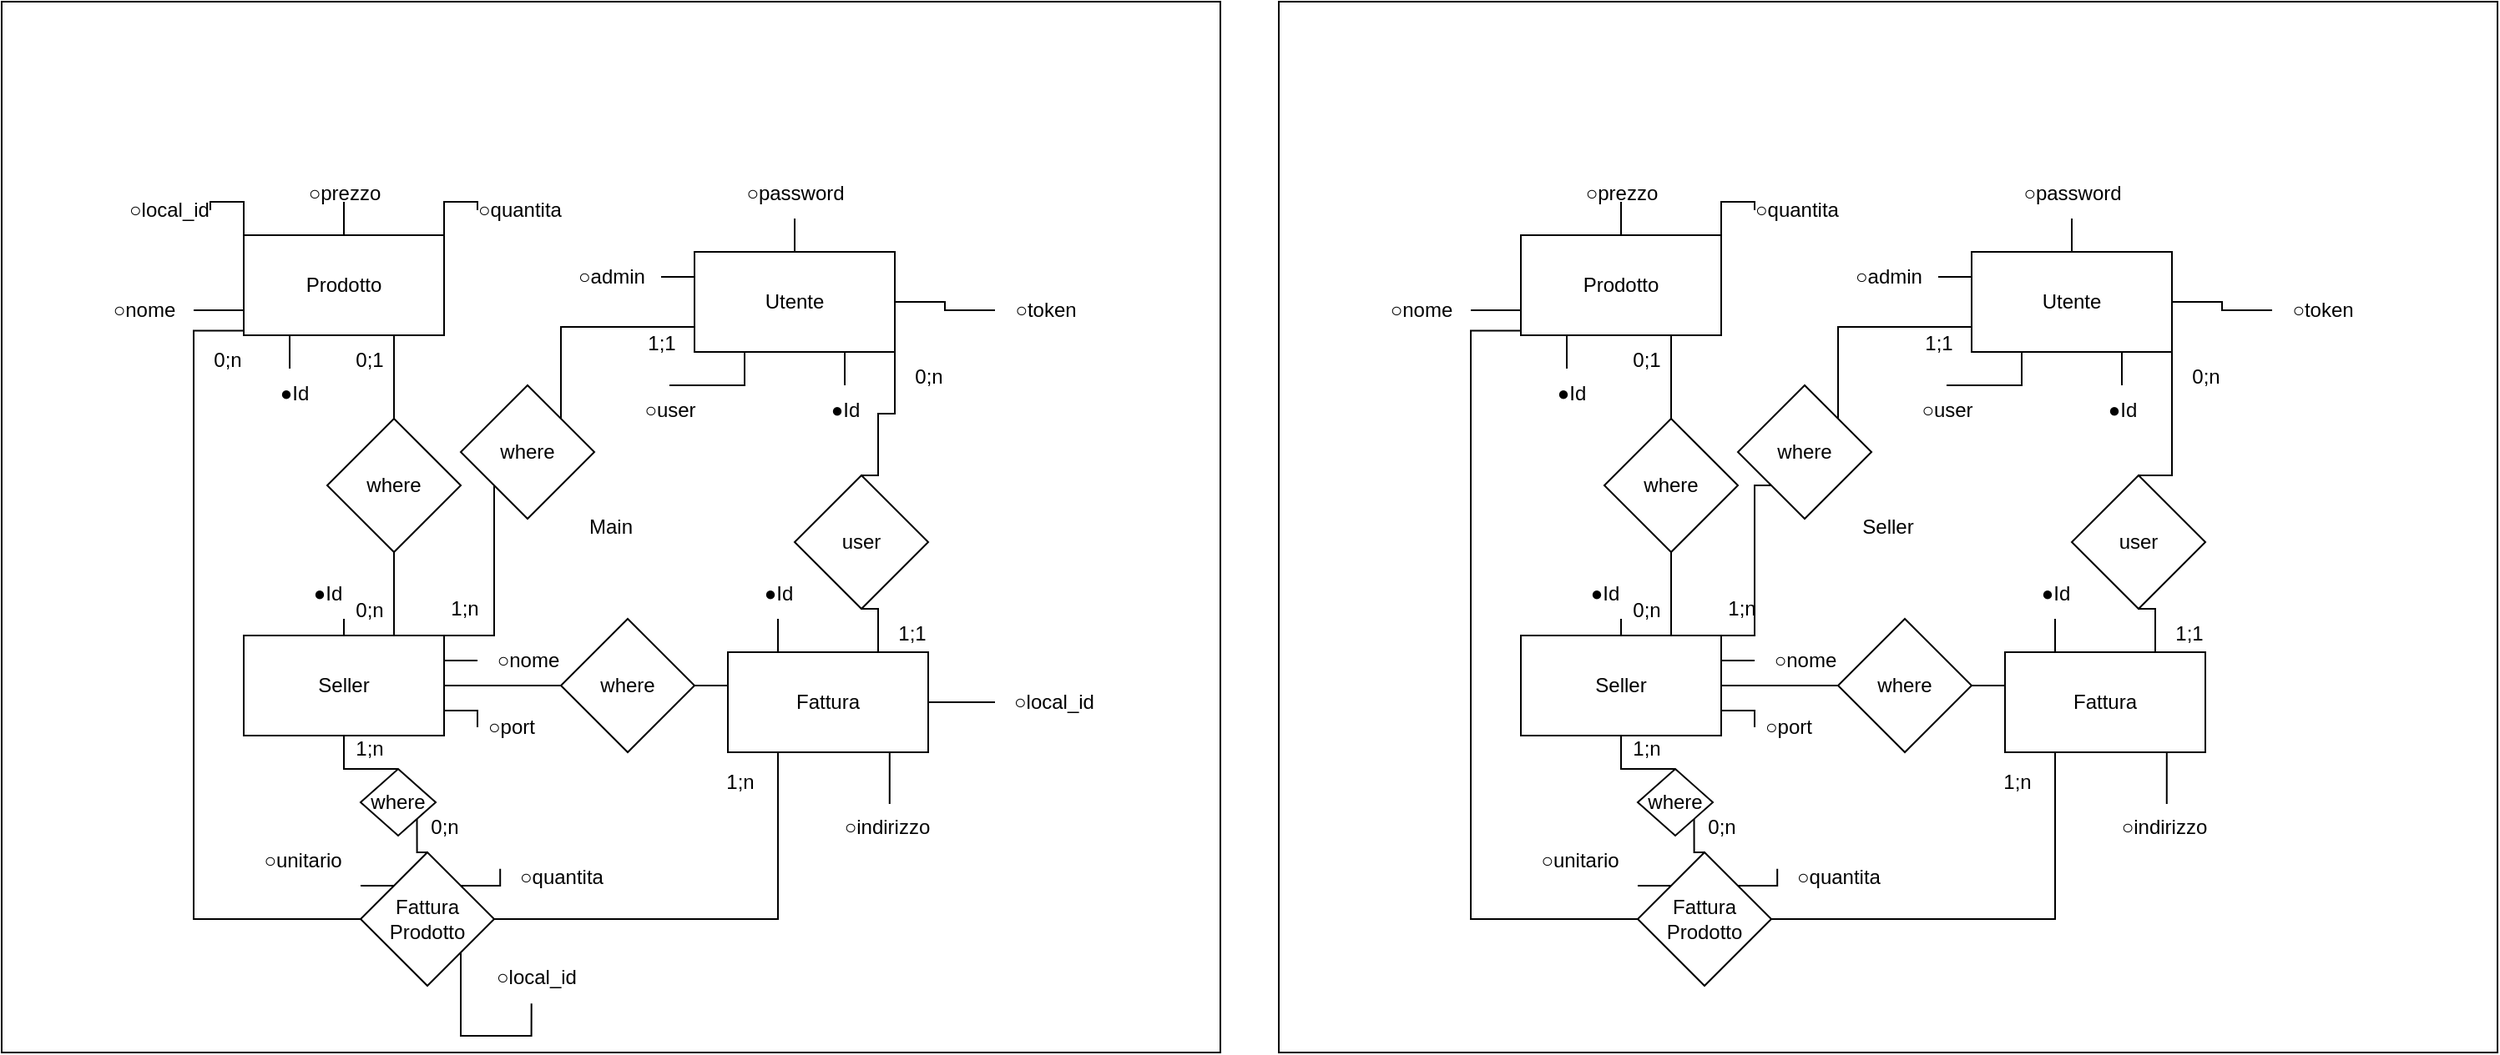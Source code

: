 <mxfile version="21.1.2" type="device">
  <diagram id="X3vvV-WXXE-JV1TelB5T" name="Page-1">
    <mxGraphModel dx="1600" dy="789" grid="1" gridSize="10" guides="1" tooltips="1" connect="1" arrows="1" fold="1" page="1" pageScale="1" pageWidth="1169" pageHeight="827" math="0" shadow="0">
      <root>
        <mxCell id="0" />
        <mxCell id="1" parent="0" />
        <mxCell id="Ube5BBPYdPdYGNYewTQy-24" value="Main" style="rounded=0;whiteSpace=wrap;html=1;" parent="1" vertex="1">
          <mxGeometry x="125" y="50" width="730" height="630" as="geometry" />
        </mxCell>
        <mxCell id="Ube5BBPYdPdYGNYewTQy-8" style="edgeStyle=orthogonalEdgeStyle;rounded=0;orthogonalLoop=1;jettySize=auto;html=1;exitX=0;exitY=1;exitDx=0;exitDy=0;entryX=0.438;entryY=0;entryDx=0;entryDy=0;entryPerimeter=0;endArrow=none;endFill=0;" parent="1" source="Ube5BBPYdPdYGNYewTQy-1" target="Ube5BBPYdPdYGNYewTQy-3" edge="1">
          <mxGeometry relative="1" as="geometry" />
        </mxCell>
        <mxCell id="Ube5BBPYdPdYGNYewTQy-9" style="edgeStyle=orthogonalEdgeStyle;rounded=0;orthogonalLoop=1;jettySize=auto;html=1;exitX=0;exitY=0.75;exitDx=0;exitDy=0;endArrow=none;endFill=0;" parent="1" source="Ube5BBPYdPdYGNYewTQy-1" target="Ube5BBPYdPdYGNYewTQy-4" edge="1">
          <mxGeometry relative="1" as="geometry" />
        </mxCell>
        <mxCell id="Ube5BBPYdPdYGNYewTQy-10" style="edgeStyle=orthogonalEdgeStyle;rounded=0;orthogonalLoop=1;jettySize=auto;html=1;exitX=0;exitY=0;exitDx=0;exitDy=0;endArrow=none;endFill=0;" parent="1" source="Ube5BBPYdPdYGNYewTQy-1" target="Ube5BBPYdPdYGNYewTQy-7" edge="1">
          <mxGeometry relative="1" as="geometry" />
        </mxCell>
        <mxCell id="Ube5BBPYdPdYGNYewTQy-11" style="edgeStyle=orthogonalEdgeStyle;rounded=0;orthogonalLoop=1;jettySize=auto;html=1;exitX=0.5;exitY=0;exitDx=0;exitDy=0;endArrow=none;endFill=0;" parent="1" source="Ube5BBPYdPdYGNYewTQy-1" target="Ube5BBPYdPdYGNYewTQy-5" edge="1">
          <mxGeometry relative="1" as="geometry" />
        </mxCell>
        <mxCell id="Ube5BBPYdPdYGNYewTQy-12" style="edgeStyle=orthogonalEdgeStyle;rounded=0;orthogonalLoop=1;jettySize=auto;html=1;exitX=1;exitY=0;exitDx=0;exitDy=0;endArrow=none;endFill=0;" parent="1" source="Ube5BBPYdPdYGNYewTQy-1" target="Ube5BBPYdPdYGNYewTQy-6" edge="1">
          <mxGeometry relative="1" as="geometry" />
        </mxCell>
        <mxCell id="Ube5BBPYdPdYGNYewTQy-42" style="edgeStyle=orthogonalEdgeStyle;rounded=0;orthogonalLoop=1;jettySize=auto;html=1;exitX=0.75;exitY=1;exitDx=0;exitDy=0;endArrow=none;endFill=0;" parent="1" source="Ube5BBPYdPdYGNYewTQy-1" target="Ube5BBPYdPdYGNYewTQy-41" edge="1">
          <mxGeometry relative="1" as="geometry" />
        </mxCell>
        <mxCell id="Ube5BBPYdPdYGNYewTQy-1" value="Prodotto" style="rounded=0;whiteSpace=wrap;html=1;" parent="1" vertex="1">
          <mxGeometry x="270" y="190" width="120" height="60" as="geometry" />
        </mxCell>
        <mxCell id="Ube5BBPYdPdYGNYewTQy-3" value="●Id" style="text;html=1;align=center;verticalAlign=middle;resizable=0;points=[];autosize=1;strokeColor=none;fillColor=none;" parent="1" vertex="1">
          <mxGeometry x="280" y="270" width="40" height="30" as="geometry" />
        </mxCell>
        <mxCell id="Ube5BBPYdPdYGNYewTQy-4" value="○nome" style="text;html=1;align=center;verticalAlign=middle;resizable=0;points=[];autosize=1;strokeColor=none;fillColor=none;" parent="1" vertex="1">
          <mxGeometry x="180" y="220" width="60" height="30" as="geometry" />
        </mxCell>
        <mxCell id="Ube5BBPYdPdYGNYewTQy-5" value="○prezzo" style="text;html=1;align=center;verticalAlign=middle;resizable=0;points=[];autosize=1;strokeColor=none;fillColor=none;" parent="1" vertex="1">
          <mxGeometry x="295" y="150" width="70" height="30" as="geometry" />
        </mxCell>
        <mxCell id="Ube5BBPYdPdYGNYewTQy-6" value="○quantita" style="text;html=1;align=center;verticalAlign=middle;resizable=0;points=[];autosize=1;strokeColor=none;fillColor=none;" parent="1" vertex="1">
          <mxGeometry x="400" y="160" width="70" height="30" as="geometry" />
        </mxCell>
        <mxCell id="Ube5BBPYdPdYGNYewTQy-7" value="○local_id" style="text;html=1;align=center;verticalAlign=middle;resizable=0;points=[];autosize=1;strokeColor=none;fillColor=none;" parent="1" vertex="1">
          <mxGeometry x="190" y="160" width="70" height="30" as="geometry" />
        </mxCell>
        <mxCell id="Ube5BBPYdPdYGNYewTQy-19" style="edgeStyle=orthogonalEdgeStyle;rounded=0;orthogonalLoop=1;jettySize=auto;html=1;exitX=0;exitY=0.25;exitDx=0;exitDy=0;endArrow=none;endFill=0;" parent="1" source="Ube5BBPYdPdYGNYewTQy-13" target="Ube5BBPYdPdYGNYewTQy-17" edge="1">
          <mxGeometry relative="1" as="geometry">
            <Array as="points" />
          </mxGeometry>
        </mxCell>
        <mxCell id="Ube5BBPYdPdYGNYewTQy-20" style="edgeStyle=orthogonalEdgeStyle;rounded=0;orthogonalLoop=1;jettySize=auto;html=1;exitX=0.5;exitY=0;exitDx=0;exitDy=0;endArrow=none;endFill=0;" parent="1" source="Ube5BBPYdPdYGNYewTQy-13" target="Ube5BBPYdPdYGNYewTQy-16" edge="1">
          <mxGeometry relative="1" as="geometry" />
        </mxCell>
        <mxCell id="Ube5BBPYdPdYGNYewTQy-21" style="edgeStyle=orthogonalEdgeStyle;rounded=0;orthogonalLoop=1;jettySize=auto;html=1;exitX=1;exitY=0.5;exitDx=0;exitDy=0;endArrow=none;endFill=0;" parent="1" source="Ube5BBPYdPdYGNYewTQy-13" target="Ube5BBPYdPdYGNYewTQy-18" edge="1">
          <mxGeometry relative="1" as="geometry" />
        </mxCell>
        <mxCell id="Ube5BBPYdPdYGNYewTQy-22" style="edgeStyle=orthogonalEdgeStyle;rounded=0;orthogonalLoop=1;jettySize=auto;html=1;exitX=0.75;exitY=1;exitDx=0;exitDy=0;endArrow=none;endFill=0;" parent="1" source="Ube5BBPYdPdYGNYewTQy-13" target="Ube5BBPYdPdYGNYewTQy-14" edge="1">
          <mxGeometry relative="1" as="geometry" />
        </mxCell>
        <mxCell id="Ube5BBPYdPdYGNYewTQy-23" style="edgeStyle=orthogonalEdgeStyle;rounded=0;orthogonalLoop=1;jettySize=auto;html=1;exitX=0.25;exitY=1;exitDx=0;exitDy=0;endArrow=none;endFill=0;" parent="1" source="Ube5BBPYdPdYGNYewTQy-13" target="Ube5BBPYdPdYGNYewTQy-15" edge="1">
          <mxGeometry relative="1" as="geometry" />
        </mxCell>
        <mxCell id="Ube5BBPYdPdYGNYewTQy-46" style="edgeStyle=orthogonalEdgeStyle;rounded=0;orthogonalLoop=1;jettySize=auto;html=1;exitX=0;exitY=0.75;exitDx=0;exitDy=0;entryX=1;entryY=0;entryDx=0;entryDy=0;endArrow=none;endFill=0;" parent="1" source="Ube5BBPYdPdYGNYewTQy-13" target="Ube5BBPYdPdYGNYewTQy-44" edge="1">
          <mxGeometry relative="1" as="geometry" />
        </mxCell>
        <mxCell id="Ube5BBPYdPdYGNYewTQy-48" style="edgeStyle=orthogonalEdgeStyle;rounded=0;orthogonalLoop=1;jettySize=auto;html=1;exitX=1;exitY=1;exitDx=0;exitDy=0;entryX=0.5;entryY=0;entryDx=0;entryDy=0;endArrow=none;endFill=0;" parent="1" source="Ube5BBPYdPdYGNYewTQy-13" target="Ube5BBPYdPdYGNYewTQy-47" edge="1">
          <mxGeometry relative="1" as="geometry">
            <Array as="points">
              <mxPoint x="660" y="297" />
              <mxPoint x="650" y="297" />
              <mxPoint x="650" y="334" />
            </Array>
          </mxGeometry>
        </mxCell>
        <mxCell id="Ube5BBPYdPdYGNYewTQy-13" value="Utente" style="rounded=0;whiteSpace=wrap;html=1;" parent="1" vertex="1">
          <mxGeometry x="540" y="200" width="120" height="60" as="geometry" />
        </mxCell>
        <mxCell id="Ube5BBPYdPdYGNYewTQy-14" value="●Id" style="text;html=1;align=center;verticalAlign=middle;resizable=0;points=[];autosize=1;strokeColor=none;fillColor=none;" parent="1" vertex="1">
          <mxGeometry x="610" y="280" width="40" height="30" as="geometry" />
        </mxCell>
        <mxCell id="Ube5BBPYdPdYGNYewTQy-15" value="○user" style="text;html=1;align=center;verticalAlign=middle;resizable=0;points=[];autosize=1;strokeColor=none;fillColor=none;" parent="1" vertex="1">
          <mxGeometry x="495" y="280" width="60" height="30" as="geometry" />
        </mxCell>
        <mxCell id="Ube5BBPYdPdYGNYewTQy-16" value="&lt;div&gt;○password&lt;/div&gt;" style="text;html=1;align=center;verticalAlign=middle;resizable=0;points=[];autosize=1;strokeColor=none;fillColor=none;" parent="1" vertex="1">
          <mxGeometry x="555" y="150" width="90" height="30" as="geometry" />
        </mxCell>
        <mxCell id="Ube5BBPYdPdYGNYewTQy-17" value="&lt;div&gt;○admin&lt;/div&gt;" style="text;html=1;align=center;verticalAlign=middle;resizable=0;points=[];autosize=1;strokeColor=none;fillColor=none;" parent="1" vertex="1">
          <mxGeometry x="455" y="200" width="70" height="30" as="geometry" />
        </mxCell>
        <mxCell id="Ube5BBPYdPdYGNYewTQy-18" value="&lt;div&gt;○token&lt;/div&gt;" style="text;html=1;align=center;verticalAlign=middle;resizable=0;points=[];autosize=1;strokeColor=none;fillColor=none;" parent="1" vertex="1">
          <mxGeometry x="720" y="220" width="60" height="30" as="geometry" />
        </mxCell>
        <mxCell id="Ube5BBPYdPdYGNYewTQy-27" style="edgeStyle=orthogonalEdgeStyle;rounded=0;orthogonalLoop=1;jettySize=auto;html=1;exitX=0.5;exitY=0;exitDx=0;exitDy=0;endArrow=none;endFill=0;" parent="1" source="Ube5BBPYdPdYGNYewTQy-25" target="Ube5BBPYdPdYGNYewTQy-26" edge="1">
          <mxGeometry relative="1" as="geometry">
            <Array as="points">
              <mxPoint x="320" y="420" />
              <mxPoint x="320" y="420" />
            </Array>
          </mxGeometry>
        </mxCell>
        <mxCell id="Ube5BBPYdPdYGNYewTQy-31" style="edgeStyle=orthogonalEdgeStyle;rounded=0;orthogonalLoop=1;jettySize=auto;html=1;exitX=1;exitY=0.25;exitDx=0;exitDy=0;endArrow=none;endFill=0;" parent="1" source="Ube5BBPYdPdYGNYewTQy-25" target="Ube5BBPYdPdYGNYewTQy-28" edge="1">
          <mxGeometry relative="1" as="geometry" />
        </mxCell>
        <mxCell id="Ube5BBPYdPdYGNYewTQy-32" style="edgeStyle=orthogonalEdgeStyle;rounded=0;orthogonalLoop=1;jettySize=auto;html=1;exitX=1;exitY=0.75;exitDx=0;exitDy=0;endArrow=none;endFill=0;" parent="1" source="Ube5BBPYdPdYGNYewTQy-25" target="Ube5BBPYdPdYGNYewTQy-29" edge="1">
          <mxGeometry relative="1" as="geometry" />
        </mxCell>
        <mxCell id="Ube5BBPYdPdYGNYewTQy-25" value="Seller" style="rounded=0;whiteSpace=wrap;html=1;" parent="1" vertex="1">
          <mxGeometry x="270" y="430" width="120" height="60" as="geometry" />
        </mxCell>
        <mxCell id="Ube5BBPYdPdYGNYewTQy-26" value="●Id" style="text;html=1;align=center;verticalAlign=middle;resizable=0;points=[];autosize=1;strokeColor=none;fillColor=none;" parent="1" vertex="1">
          <mxGeometry x="300" y="390" width="40" height="30" as="geometry" />
        </mxCell>
        <mxCell id="Ube5BBPYdPdYGNYewTQy-28" value="○nome" style="text;html=1;align=center;verticalAlign=middle;resizable=0;points=[];autosize=1;strokeColor=none;fillColor=none;" parent="1" vertex="1">
          <mxGeometry x="410" y="430" width="60" height="30" as="geometry" />
        </mxCell>
        <mxCell id="Ube5BBPYdPdYGNYewTQy-29" value="&lt;div&gt;○port&lt;/div&gt;" style="text;html=1;align=center;verticalAlign=middle;resizable=0;points=[];autosize=1;strokeColor=none;fillColor=none;" parent="1" vertex="1">
          <mxGeometry x="405" y="470" width="50" height="30" as="geometry" />
        </mxCell>
        <mxCell id="Ube5BBPYdPdYGNYewTQy-35" style="edgeStyle=orthogonalEdgeStyle;rounded=0;orthogonalLoop=1;jettySize=auto;html=1;exitX=0.25;exitY=0;exitDx=0;exitDy=0;endArrow=none;endFill=0;" parent="1" source="Ube5BBPYdPdYGNYewTQy-33" target="Ube5BBPYdPdYGNYewTQy-34" edge="1">
          <mxGeometry relative="1" as="geometry" />
        </mxCell>
        <mxCell id="Ube5BBPYdPdYGNYewTQy-51" style="edgeStyle=orthogonalEdgeStyle;rounded=0;orthogonalLoop=1;jettySize=auto;html=1;exitX=0.75;exitY=1;exitDx=0;exitDy=0;entryX=0.527;entryY=0.032;entryDx=0;entryDy=0;entryPerimeter=0;endArrow=none;endFill=0;" parent="1" source="Ube5BBPYdPdYGNYewTQy-33" target="Ube5BBPYdPdYGNYewTQy-50" edge="1">
          <mxGeometry relative="1" as="geometry" />
        </mxCell>
        <mxCell id="Ube5BBPYdPdYGNYewTQy-53" style="edgeStyle=orthogonalEdgeStyle;rounded=0;orthogonalLoop=1;jettySize=auto;html=1;exitX=1;exitY=0.5;exitDx=0;exitDy=0;endArrow=none;endFill=0;" parent="1" source="Ube5BBPYdPdYGNYewTQy-33" target="Ube5BBPYdPdYGNYewTQy-52" edge="1">
          <mxGeometry relative="1" as="geometry" />
        </mxCell>
        <mxCell id="Ube5BBPYdPdYGNYewTQy-56" style="edgeStyle=orthogonalEdgeStyle;rounded=0;orthogonalLoop=1;jettySize=auto;html=1;exitX=0.25;exitY=1;exitDx=0;exitDy=0;entryX=1;entryY=0.5;entryDx=0;entryDy=0;endArrow=none;endFill=0;" parent="1" source="Ube5BBPYdPdYGNYewTQy-33" target="Ube5BBPYdPdYGNYewTQy-55" edge="1">
          <mxGeometry relative="1" as="geometry" />
        </mxCell>
        <mxCell id="Ube5BBPYdPdYGNYewTQy-33" value="Fattura" style="rounded=0;whiteSpace=wrap;html=1;" parent="1" vertex="1">
          <mxGeometry x="560" y="440" width="120" height="60" as="geometry" />
        </mxCell>
        <mxCell id="Ube5BBPYdPdYGNYewTQy-34" value="●Id" style="text;html=1;align=center;verticalAlign=middle;resizable=0;points=[];autosize=1;strokeColor=none;fillColor=none;" parent="1" vertex="1">
          <mxGeometry x="570" y="390" width="40" height="30" as="geometry" />
        </mxCell>
        <mxCell id="Ube5BBPYdPdYGNYewTQy-39" style="edgeStyle=orthogonalEdgeStyle;rounded=0;orthogonalLoop=1;jettySize=auto;html=1;exitX=0;exitY=0.5;exitDx=0;exitDy=0;entryX=1;entryY=0.5;entryDx=0;entryDy=0;endArrow=none;endFill=0;" parent="1" source="Ube5BBPYdPdYGNYewTQy-38" target="Ube5BBPYdPdYGNYewTQy-25" edge="1">
          <mxGeometry relative="1" as="geometry" />
        </mxCell>
        <mxCell id="Ube5BBPYdPdYGNYewTQy-40" style="edgeStyle=orthogonalEdgeStyle;rounded=0;orthogonalLoop=1;jettySize=auto;html=1;exitX=1;exitY=0.5;exitDx=0;exitDy=0;entryX=0;entryY=0.5;entryDx=0;entryDy=0;endArrow=none;endFill=0;" parent="1" source="Ube5BBPYdPdYGNYewTQy-38" target="Ube5BBPYdPdYGNYewTQy-33" edge="1">
          <mxGeometry relative="1" as="geometry" />
        </mxCell>
        <mxCell id="Ube5BBPYdPdYGNYewTQy-38" value="where" style="rhombus;whiteSpace=wrap;html=1;" parent="1" vertex="1">
          <mxGeometry x="460" y="420" width="80" height="80" as="geometry" />
        </mxCell>
        <mxCell id="Ube5BBPYdPdYGNYewTQy-43" style="edgeStyle=orthogonalEdgeStyle;rounded=0;orthogonalLoop=1;jettySize=auto;html=1;exitX=0.5;exitY=1;exitDx=0;exitDy=0;entryX=0.75;entryY=0;entryDx=0;entryDy=0;endArrow=none;endFill=0;" parent="1" source="Ube5BBPYdPdYGNYewTQy-41" target="Ube5BBPYdPdYGNYewTQy-25" edge="1">
          <mxGeometry relative="1" as="geometry" />
        </mxCell>
        <mxCell id="Ube5BBPYdPdYGNYewTQy-41" value="where" style="rhombus;whiteSpace=wrap;html=1;" parent="1" vertex="1">
          <mxGeometry x="320" y="300" width="80" height="80" as="geometry" />
        </mxCell>
        <mxCell id="Ube5BBPYdPdYGNYewTQy-44" value="where" style="rhombus;whiteSpace=wrap;html=1;" parent="1" vertex="1">
          <mxGeometry x="400" y="280" width="80" height="80" as="geometry" />
        </mxCell>
        <mxCell id="Ube5BBPYdPdYGNYewTQy-49" style="edgeStyle=orthogonalEdgeStyle;rounded=0;orthogonalLoop=1;jettySize=auto;html=1;exitX=0.5;exitY=1;exitDx=0;exitDy=0;entryX=0.75;entryY=0;entryDx=0;entryDy=0;endArrow=none;endFill=0;" parent="1" source="Ube5BBPYdPdYGNYewTQy-47" target="Ube5BBPYdPdYGNYewTQy-33" edge="1">
          <mxGeometry relative="1" as="geometry" />
        </mxCell>
        <mxCell id="Ube5BBPYdPdYGNYewTQy-47" value="user" style="rhombus;whiteSpace=wrap;html=1;" parent="1" vertex="1">
          <mxGeometry x="600" y="334" width="80" height="80" as="geometry" />
        </mxCell>
        <mxCell id="Ube5BBPYdPdYGNYewTQy-50" value="&lt;div&gt;○indirizzo&lt;/div&gt;" style="text;html=1;align=center;verticalAlign=middle;resizable=0;points=[];autosize=1;strokeColor=none;fillColor=none;" parent="1" vertex="1">
          <mxGeometry x="620" y="530" width="70" height="30" as="geometry" />
        </mxCell>
        <mxCell id="Ube5BBPYdPdYGNYewTQy-52" value="○local_id" style="text;html=1;align=center;verticalAlign=middle;resizable=0;points=[];autosize=1;strokeColor=none;fillColor=none;" parent="1" vertex="1">
          <mxGeometry x="720" y="455" width="70" height="30" as="geometry" />
        </mxCell>
        <mxCell id="Ube5BBPYdPdYGNYewTQy-57" style="edgeStyle=orthogonalEdgeStyle;rounded=0;orthogonalLoop=1;jettySize=auto;html=1;exitX=0;exitY=0.5;exitDx=0;exitDy=0;endArrow=none;endFill=0;" parent="1" source="Ube5BBPYdPdYGNYewTQy-55" edge="1">
          <mxGeometry relative="1" as="geometry">
            <mxPoint x="270" y="247.241" as="targetPoint" />
            <Array as="points">
              <mxPoint x="240" y="600" />
              <mxPoint x="240" y="247" />
            </Array>
          </mxGeometry>
        </mxCell>
        <mxCell id="Ube5BBPYdPdYGNYewTQy-62" style="edgeStyle=orthogonalEdgeStyle;rounded=0;orthogonalLoop=1;jettySize=auto;html=1;exitX=0;exitY=0;exitDx=0;exitDy=0;endArrow=none;endFill=0;" parent="1" source="Ube5BBPYdPdYGNYewTQy-55" target="Ube5BBPYdPdYGNYewTQy-60" edge="1">
          <mxGeometry relative="1" as="geometry">
            <Array as="points">
              <mxPoint x="340" y="580" />
              <mxPoint x="340" y="580" />
            </Array>
          </mxGeometry>
        </mxCell>
        <mxCell id="Ube5BBPYdPdYGNYewTQy-63" style="edgeStyle=orthogonalEdgeStyle;rounded=0;orthogonalLoop=1;jettySize=auto;html=1;exitX=1;exitY=0;exitDx=0;exitDy=0;entryX=-0.02;entryY=0.331;entryDx=0;entryDy=0;entryPerimeter=0;endArrow=none;endFill=0;" parent="1" source="Ube5BBPYdPdYGNYewTQy-55" target="Ube5BBPYdPdYGNYewTQy-59" edge="1">
          <mxGeometry relative="1" as="geometry" />
        </mxCell>
        <mxCell id="Ube5BBPYdPdYGNYewTQy-65" style="edgeStyle=orthogonalEdgeStyle;rounded=0;orthogonalLoop=1;jettySize=auto;html=1;exitX=0.5;exitY=0;exitDx=0;exitDy=0;entryX=1;entryY=1;entryDx=0;entryDy=0;endArrow=none;endFill=0;" parent="1" source="Ube5BBPYdPdYGNYewTQy-55" target="Ube5BBPYdPdYGNYewTQy-64" edge="1">
          <mxGeometry relative="1" as="geometry" />
        </mxCell>
        <mxCell id="Ube5BBPYdPdYGNYewTQy-127" style="edgeStyle=orthogonalEdgeStyle;rounded=0;orthogonalLoop=1;jettySize=auto;html=1;exitX=1;exitY=1;exitDx=0;exitDy=0;entryX=0.462;entryY=1.022;entryDx=0;entryDy=0;entryPerimeter=0;endArrow=none;endFill=0;" parent="1" source="Ube5BBPYdPdYGNYewTQy-55" target="Ube5BBPYdPdYGNYewTQy-126" edge="1">
          <mxGeometry relative="1" as="geometry">
            <Array as="points">
              <mxPoint x="400" y="670" />
              <mxPoint x="442" y="670" />
            </Array>
          </mxGeometry>
        </mxCell>
        <mxCell id="Ube5BBPYdPdYGNYewTQy-55" value="&lt;div&gt;Fattura&lt;/div&gt;&lt;div&gt;Prodotto&lt;/div&gt;" style="rhombus;whiteSpace=wrap;html=1;" parent="1" vertex="1">
          <mxGeometry x="340" y="560" width="80" height="80" as="geometry" />
        </mxCell>
        <mxCell id="Ube5BBPYdPdYGNYewTQy-59" value="&lt;div&gt;○quantita&lt;/div&gt;" style="text;html=1;align=center;verticalAlign=middle;resizable=0;points=[];autosize=1;strokeColor=none;fillColor=none;" parent="1" vertex="1">
          <mxGeometry x="425" y="560" width="70" height="30" as="geometry" />
        </mxCell>
        <mxCell id="Ube5BBPYdPdYGNYewTQy-60" value="&lt;div&gt;○unitario&lt;/div&gt;" style="text;html=1;align=center;verticalAlign=middle;resizable=0;points=[];autosize=1;strokeColor=none;fillColor=none;" parent="1" vertex="1">
          <mxGeometry x="270" y="550" width="70" height="30" as="geometry" />
        </mxCell>
        <mxCell id="Ube5BBPYdPdYGNYewTQy-66" style="edgeStyle=orthogonalEdgeStyle;rounded=0;orthogonalLoop=1;jettySize=auto;html=1;exitX=0.5;exitY=0;exitDx=0;exitDy=0;entryX=0.5;entryY=1;entryDx=0;entryDy=0;endArrow=none;endFill=0;" parent="1" source="Ube5BBPYdPdYGNYewTQy-64" target="Ube5BBPYdPdYGNYewTQy-25" edge="1">
          <mxGeometry relative="1" as="geometry" />
        </mxCell>
        <mxCell id="Ube5BBPYdPdYGNYewTQy-64" value="where" style="rhombus;whiteSpace=wrap;html=1;" parent="1" vertex="1">
          <mxGeometry x="340" y="510" width="45" height="40" as="geometry" />
        </mxCell>
        <mxCell id="Ube5BBPYdPdYGNYewTQy-67" value="Seller" style="rounded=0;whiteSpace=wrap;html=1;" parent="1" vertex="1">
          <mxGeometry x="890" y="50" width="730" height="630" as="geometry" />
        </mxCell>
        <mxCell id="Ube5BBPYdPdYGNYewTQy-68" style="edgeStyle=orthogonalEdgeStyle;rounded=0;orthogonalLoop=1;jettySize=auto;html=1;exitX=0;exitY=1;exitDx=0;exitDy=0;entryX=0.438;entryY=0;entryDx=0;entryDy=0;entryPerimeter=0;endArrow=none;endFill=0;" parent="1" source="Ube5BBPYdPdYGNYewTQy-74" target="Ube5BBPYdPdYGNYewTQy-75" edge="1">
          <mxGeometry relative="1" as="geometry" />
        </mxCell>
        <mxCell id="Ube5BBPYdPdYGNYewTQy-69" style="edgeStyle=orthogonalEdgeStyle;rounded=0;orthogonalLoop=1;jettySize=auto;html=1;exitX=0;exitY=0.75;exitDx=0;exitDy=0;endArrow=none;endFill=0;" parent="1" source="Ube5BBPYdPdYGNYewTQy-74" target="Ube5BBPYdPdYGNYewTQy-76" edge="1">
          <mxGeometry relative="1" as="geometry" />
        </mxCell>
        <mxCell id="Ube5BBPYdPdYGNYewTQy-71" style="edgeStyle=orthogonalEdgeStyle;rounded=0;orthogonalLoop=1;jettySize=auto;html=1;exitX=0.5;exitY=0;exitDx=0;exitDy=0;endArrow=none;endFill=0;" parent="1" source="Ube5BBPYdPdYGNYewTQy-74" target="Ube5BBPYdPdYGNYewTQy-77" edge="1">
          <mxGeometry relative="1" as="geometry" />
        </mxCell>
        <mxCell id="Ube5BBPYdPdYGNYewTQy-72" style="edgeStyle=orthogonalEdgeStyle;rounded=0;orthogonalLoop=1;jettySize=auto;html=1;exitX=1;exitY=0;exitDx=0;exitDy=0;endArrow=none;endFill=0;" parent="1" source="Ube5BBPYdPdYGNYewTQy-74" target="Ube5BBPYdPdYGNYewTQy-78" edge="1">
          <mxGeometry relative="1" as="geometry" />
        </mxCell>
        <mxCell id="Ube5BBPYdPdYGNYewTQy-73" style="edgeStyle=orthogonalEdgeStyle;rounded=0;orthogonalLoop=1;jettySize=auto;html=1;exitX=0.75;exitY=1;exitDx=0;exitDy=0;endArrow=none;endFill=0;" parent="1" source="Ube5BBPYdPdYGNYewTQy-74" target="Ube5BBPYdPdYGNYewTQy-110" edge="1">
          <mxGeometry relative="1" as="geometry" />
        </mxCell>
        <mxCell id="Ube5BBPYdPdYGNYewTQy-74" value="Prodotto" style="rounded=0;whiteSpace=wrap;html=1;" parent="1" vertex="1">
          <mxGeometry x="1035" y="190" width="120" height="60" as="geometry" />
        </mxCell>
        <mxCell id="Ube5BBPYdPdYGNYewTQy-75" value="●Id" style="text;html=1;align=center;verticalAlign=middle;resizable=0;points=[];autosize=1;strokeColor=none;fillColor=none;" parent="1" vertex="1">
          <mxGeometry x="1045" y="270" width="40" height="30" as="geometry" />
        </mxCell>
        <mxCell id="Ube5BBPYdPdYGNYewTQy-76" value="○nome" style="text;html=1;align=center;verticalAlign=middle;resizable=0;points=[];autosize=1;strokeColor=none;fillColor=none;" parent="1" vertex="1">
          <mxGeometry x="945" y="220" width="60" height="30" as="geometry" />
        </mxCell>
        <mxCell id="Ube5BBPYdPdYGNYewTQy-77" value="○prezzo" style="text;html=1;align=center;verticalAlign=middle;resizable=0;points=[];autosize=1;strokeColor=none;fillColor=none;" parent="1" vertex="1">
          <mxGeometry x="1060" y="150" width="70" height="30" as="geometry" />
        </mxCell>
        <mxCell id="Ube5BBPYdPdYGNYewTQy-78" value="○quantita" style="text;html=1;align=center;verticalAlign=middle;resizable=0;points=[];autosize=1;strokeColor=none;fillColor=none;" parent="1" vertex="1">
          <mxGeometry x="1165" y="160" width="70" height="30" as="geometry" />
        </mxCell>
        <mxCell id="Ube5BBPYdPdYGNYewTQy-80" style="edgeStyle=orthogonalEdgeStyle;rounded=0;orthogonalLoop=1;jettySize=auto;html=1;exitX=0;exitY=0.25;exitDx=0;exitDy=0;endArrow=none;endFill=0;" parent="1" source="Ube5BBPYdPdYGNYewTQy-87" target="Ube5BBPYdPdYGNYewTQy-91" edge="1">
          <mxGeometry relative="1" as="geometry">
            <Array as="points" />
          </mxGeometry>
        </mxCell>
        <mxCell id="Ube5BBPYdPdYGNYewTQy-81" style="edgeStyle=orthogonalEdgeStyle;rounded=0;orthogonalLoop=1;jettySize=auto;html=1;exitX=0.5;exitY=0;exitDx=0;exitDy=0;endArrow=none;endFill=0;" parent="1" source="Ube5BBPYdPdYGNYewTQy-87" target="Ube5BBPYdPdYGNYewTQy-90" edge="1">
          <mxGeometry relative="1" as="geometry" />
        </mxCell>
        <mxCell id="Ube5BBPYdPdYGNYewTQy-82" style="edgeStyle=orthogonalEdgeStyle;rounded=0;orthogonalLoop=1;jettySize=auto;html=1;exitX=1;exitY=0.5;exitDx=0;exitDy=0;endArrow=none;endFill=0;" parent="1" source="Ube5BBPYdPdYGNYewTQy-87" target="Ube5BBPYdPdYGNYewTQy-92" edge="1">
          <mxGeometry relative="1" as="geometry" />
        </mxCell>
        <mxCell id="Ube5BBPYdPdYGNYewTQy-83" style="edgeStyle=orthogonalEdgeStyle;rounded=0;orthogonalLoop=1;jettySize=auto;html=1;exitX=0.75;exitY=1;exitDx=0;exitDy=0;endArrow=none;endFill=0;" parent="1" source="Ube5BBPYdPdYGNYewTQy-87" target="Ube5BBPYdPdYGNYewTQy-88" edge="1">
          <mxGeometry relative="1" as="geometry" />
        </mxCell>
        <mxCell id="Ube5BBPYdPdYGNYewTQy-84" style="edgeStyle=orthogonalEdgeStyle;rounded=0;orthogonalLoop=1;jettySize=auto;html=1;exitX=0.25;exitY=1;exitDx=0;exitDy=0;endArrow=none;endFill=0;" parent="1" source="Ube5BBPYdPdYGNYewTQy-87" target="Ube5BBPYdPdYGNYewTQy-89" edge="1">
          <mxGeometry relative="1" as="geometry" />
        </mxCell>
        <mxCell id="Ube5BBPYdPdYGNYewTQy-85" style="edgeStyle=orthogonalEdgeStyle;rounded=0;orthogonalLoop=1;jettySize=auto;html=1;exitX=0;exitY=0.75;exitDx=0;exitDy=0;entryX=1;entryY=0;entryDx=0;entryDy=0;endArrow=none;endFill=0;" parent="1" source="Ube5BBPYdPdYGNYewTQy-87" target="Ube5BBPYdPdYGNYewTQy-112" edge="1">
          <mxGeometry relative="1" as="geometry" />
        </mxCell>
        <mxCell id="Ube5BBPYdPdYGNYewTQy-86" style="edgeStyle=orthogonalEdgeStyle;rounded=0;orthogonalLoop=1;jettySize=auto;html=1;exitX=1;exitY=1;exitDx=0;exitDy=0;entryX=0.5;entryY=0;entryDx=0;entryDy=0;endArrow=none;endFill=0;" parent="1" source="Ube5BBPYdPdYGNYewTQy-87" target="Ube5BBPYdPdYGNYewTQy-114" edge="1">
          <mxGeometry relative="1" as="geometry">
            <Array as="points">
              <mxPoint x="1425" y="334" />
            </Array>
          </mxGeometry>
        </mxCell>
        <mxCell id="Ube5BBPYdPdYGNYewTQy-87" value="Utente" style="rounded=0;whiteSpace=wrap;html=1;" parent="1" vertex="1">
          <mxGeometry x="1305" y="200" width="120" height="60" as="geometry" />
        </mxCell>
        <mxCell id="Ube5BBPYdPdYGNYewTQy-88" value="●Id" style="text;html=1;align=center;verticalAlign=middle;resizable=0;points=[];autosize=1;strokeColor=none;fillColor=none;" parent="1" vertex="1">
          <mxGeometry x="1375" y="280" width="40" height="30" as="geometry" />
        </mxCell>
        <mxCell id="Ube5BBPYdPdYGNYewTQy-89" value="○user" style="text;html=1;align=center;verticalAlign=middle;resizable=0;points=[];autosize=1;strokeColor=none;fillColor=none;" parent="1" vertex="1">
          <mxGeometry x="1260" y="280" width="60" height="30" as="geometry" />
        </mxCell>
        <mxCell id="Ube5BBPYdPdYGNYewTQy-90" value="&lt;div&gt;○password&lt;/div&gt;" style="text;html=1;align=center;verticalAlign=middle;resizable=0;points=[];autosize=1;strokeColor=none;fillColor=none;" parent="1" vertex="1">
          <mxGeometry x="1320" y="150" width="90" height="30" as="geometry" />
        </mxCell>
        <mxCell id="Ube5BBPYdPdYGNYewTQy-91" value="&lt;div&gt;○admin&lt;/div&gt;" style="text;html=1;align=center;verticalAlign=middle;resizable=0;points=[];autosize=1;strokeColor=none;fillColor=none;" parent="1" vertex="1">
          <mxGeometry x="1220" y="200" width="70" height="30" as="geometry" />
        </mxCell>
        <mxCell id="Ube5BBPYdPdYGNYewTQy-92" value="&lt;div&gt;○token&lt;/div&gt;" style="text;html=1;align=center;verticalAlign=middle;resizable=0;points=[];autosize=1;strokeColor=none;fillColor=none;" parent="1" vertex="1">
          <mxGeometry x="1485" y="220" width="60" height="30" as="geometry" />
        </mxCell>
        <mxCell id="Ube5BBPYdPdYGNYewTQy-93" style="edgeStyle=orthogonalEdgeStyle;rounded=0;orthogonalLoop=1;jettySize=auto;html=1;exitX=0.5;exitY=0;exitDx=0;exitDy=0;endArrow=none;endFill=0;" parent="1" source="Ube5BBPYdPdYGNYewTQy-96" target="Ube5BBPYdPdYGNYewTQy-97" edge="1">
          <mxGeometry relative="1" as="geometry">
            <Array as="points">
              <mxPoint x="1085" y="420" />
              <mxPoint x="1085" y="420" />
            </Array>
          </mxGeometry>
        </mxCell>
        <mxCell id="Ube5BBPYdPdYGNYewTQy-94" style="edgeStyle=orthogonalEdgeStyle;rounded=0;orthogonalLoop=1;jettySize=auto;html=1;exitX=1;exitY=0.25;exitDx=0;exitDy=0;endArrow=none;endFill=0;" parent="1" source="Ube5BBPYdPdYGNYewTQy-96" target="Ube5BBPYdPdYGNYewTQy-98" edge="1">
          <mxGeometry relative="1" as="geometry" />
        </mxCell>
        <mxCell id="Ube5BBPYdPdYGNYewTQy-95" style="edgeStyle=orthogonalEdgeStyle;rounded=0;orthogonalLoop=1;jettySize=auto;html=1;exitX=1;exitY=0.75;exitDx=0;exitDy=0;endArrow=none;endFill=0;" parent="1" source="Ube5BBPYdPdYGNYewTQy-96" target="Ube5BBPYdPdYGNYewTQy-99" edge="1">
          <mxGeometry relative="1" as="geometry" />
        </mxCell>
        <mxCell id="Ube5BBPYdPdYGNYewTQy-96" value="Seller" style="rounded=0;whiteSpace=wrap;html=1;" parent="1" vertex="1">
          <mxGeometry x="1035" y="430" width="120" height="60" as="geometry" />
        </mxCell>
        <mxCell id="Ube5BBPYdPdYGNYewTQy-97" value="●Id" style="text;html=1;align=center;verticalAlign=middle;resizable=0;points=[];autosize=1;strokeColor=none;fillColor=none;" parent="1" vertex="1">
          <mxGeometry x="1065" y="390" width="40" height="30" as="geometry" />
        </mxCell>
        <mxCell id="Ube5BBPYdPdYGNYewTQy-98" value="○nome" style="text;html=1;align=center;verticalAlign=middle;resizable=0;points=[];autosize=1;strokeColor=none;fillColor=none;" parent="1" vertex="1">
          <mxGeometry x="1175" y="430" width="60" height="30" as="geometry" />
        </mxCell>
        <mxCell id="Ube5BBPYdPdYGNYewTQy-99" value="&lt;div&gt;○port&lt;/div&gt;" style="text;html=1;align=center;verticalAlign=middle;resizable=0;points=[];autosize=1;strokeColor=none;fillColor=none;" parent="1" vertex="1">
          <mxGeometry x="1170" y="470" width="50" height="30" as="geometry" />
        </mxCell>
        <mxCell id="Ube5BBPYdPdYGNYewTQy-100" style="edgeStyle=orthogonalEdgeStyle;rounded=0;orthogonalLoop=1;jettySize=auto;html=1;exitX=0.25;exitY=0;exitDx=0;exitDy=0;endArrow=none;endFill=0;" parent="1" source="Ube5BBPYdPdYGNYewTQy-104" target="Ube5BBPYdPdYGNYewTQy-105" edge="1">
          <mxGeometry relative="1" as="geometry" />
        </mxCell>
        <mxCell id="Ube5BBPYdPdYGNYewTQy-101" style="edgeStyle=orthogonalEdgeStyle;rounded=0;orthogonalLoop=1;jettySize=auto;html=1;exitX=0.75;exitY=1;exitDx=0;exitDy=0;entryX=0.527;entryY=0.032;entryDx=0;entryDy=0;entryPerimeter=0;endArrow=none;endFill=0;" parent="1" source="Ube5BBPYdPdYGNYewTQy-104" target="Ube5BBPYdPdYGNYewTQy-115" edge="1">
          <mxGeometry relative="1" as="geometry" />
        </mxCell>
        <mxCell id="Ube5BBPYdPdYGNYewTQy-103" style="edgeStyle=orthogonalEdgeStyle;rounded=0;orthogonalLoop=1;jettySize=auto;html=1;exitX=0.25;exitY=1;exitDx=0;exitDy=0;entryX=1;entryY=0.5;entryDx=0;entryDy=0;endArrow=none;endFill=0;" parent="1" source="Ube5BBPYdPdYGNYewTQy-104" target="Ube5BBPYdPdYGNYewTQy-121" edge="1">
          <mxGeometry relative="1" as="geometry" />
        </mxCell>
        <mxCell id="Ube5BBPYdPdYGNYewTQy-104" value="Fattura" style="rounded=0;whiteSpace=wrap;html=1;" parent="1" vertex="1">
          <mxGeometry x="1325" y="440" width="120" height="60" as="geometry" />
        </mxCell>
        <mxCell id="Ube5BBPYdPdYGNYewTQy-105" value="●Id" style="text;html=1;align=center;verticalAlign=middle;resizable=0;points=[];autosize=1;strokeColor=none;fillColor=none;" parent="1" vertex="1">
          <mxGeometry x="1335" y="390" width="40" height="30" as="geometry" />
        </mxCell>
        <mxCell id="Ube5BBPYdPdYGNYewTQy-106" style="edgeStyle=orthogonalEdgeStyle;rounded=0;orthogonalLoop=1;jettySize=auto;html=1;exitX=0;exitY=0.5;exitDx=0;exitDy=0;entryX=1;entryY=0.5;entryDx=0;entryDy=0;endArrow=none;endFill=0;" parent="1" source="Ube5BBPYdPdYGNYewTQy-108" target="Ube5BBPYdPdYGNYewTQy-96" edge="1">
          <mxGeometry relative="1" as="geometry" />
        </mxCell>
        <mxCell id="Ube5BBPYdPdYGNYewTQy-107" style="edgeStyle=orthogonalEdgeStyle;rounded=0;orthogonalLoop=1;jettySize=auto;html=1;exitX=1;exitY=0.5;exitDx=0;exitDy=0;entryX=0;entryY=0.5;entryDx=0;entryDy=0;endArrow=none;endFill=0;" parent="1" source="Ube5BBPYdPdYGNYewTQy-108" target="Ube5BBPYdPdYGNYewTQy-104" edge="1">
          <mxGeometry relative="1" as="geometry" />
        </mxCell>
        <mxCell id="Ube5BBPYdPdYGNYewTQy-108" value="where" style="rhombus;whiteSpace=wrap;html=1;" parent="1" vertex="1">
          <mxGeometry x="1225" y="420" width="80" height="80" as="geometry" />
        </mxCell>
        <mxCell id="Ube5BBPYdPdYGNYewTQy-109" style="edgeStyle=orthogonalEdgeStyle;rounded=0;orthogonalLoop=1;jettySize=auto;html=1;exitX=0.5;exitY=1;exitDx=0;exitDy=0;entryX=0.75;entryY=0;entryDx=0;entryDy=0;endArrow=none;endFill=0;" parent="1" source="Ube5BBPYdPdYGNYewTQy-110" target="Ube5BBPYdPdYGNYewTQy-96" edge="1">
          <mxGeometry relative="1" as="geometry" />
        </mxCell>
        <mxCell id="Ube5BBPYdPdYGNYewTQy-110" value="where" style="rhombus;whiteSpace=wrap;html=1;" parent="1" vertex="1">
          <mxGeometry x="1085" y="300" width="80" height="80" as="geometry" />
        </mxCell>
        <mxCell id="Ube5BBPYdPdYGNYewTQy-111" style="edgeStyle=orthogonalEdgeStyle;rounded=0;orthogonalLoop=1;jettySize=auto;html=1;exitX=0;exitY=1;exitDx=0;exitDy=0;entryX=1;entryY=0;entryDx=0;entryDy=0;endArrow=none;endFill=0;" parent="1" source="Ube5BBPYdPdYGNYewTQy-112" target="Ube5BBPYdPdYGNYewTQy-96" edge="1">
          <mxGeometry relative="1" as="geometry">
            <Array as="points">
              <mxPoint x="1175" y="340" />
              <mxPoint x="1175" y="430" />
            </Array>
          </mxGeometry>
        </mxCell>
        <mxCell id="Ube5BBPYdPdYGNYewTQy-112" value="where" style="rhombus;whiteSpace=wrap;html=1;" parent="1" vertex="1">
          <mxGeometry x="1165" y="280" width="80" height="80" as="geometry" />
        </mxCell>
        <mxCell id="Ube5BBPYdPdYGNYewTQy-113" style="edgeStyle=orthogonalEdgeStyle;rounded=0;orthogonalLoop=1;jettySize=auto;html=1;exitX=0.5;exitY=1;exitDx=0;exitDy=0;entryX=0.75;entryY=0;entryDx=0;entryDy=0;endArrow=none;endFill=0;" parent="1" source="Ube5BBPYdPdYGNYewTQy-114" target="Ube5BBPYdPdYGNYewTQy-104" edge="1">
          <mxGeometry relative="1" as="geometry" />
        </mxCell>
        <mxCell id="Ube5BBPYdPdYGNYewTQy-114" value="user" style="rhombus;whiteSpace=wrap;html=1;" parent="1" vertex="1">
          <mxGeometry x="1365" y="334" width="80" height="80" as="geometry" />
        </mxCell>
        <mxCell id="Ube5BBPYdPdYGNYewTQy-115" value="&lt;div&gt;○indirizzo&lt;/div&gt;" style="text;html=1;align=center;verticalAlign=middle;resizable=0;points=[];autosize=1;strokeColor=none;fillColor=none;" parent="1" vertex="1">
          <mxGeometry x="1385" y="530" width="70" height="30" as="geometry" />
        </mxCell>
        <mxCell id="Ube5BBPYdPdYGNYewTQy-117" style="edgeStyle=orthogonalEdgeStyle;rounded=0;orthogonalLoop=1;jettySize=auto;html=1;exitX=0;exitY=0.5;exitDx=0;exitDy=0;endArrow=none;endFill=0;" parent="1" source="Ube5BBPYdPdYGNYewTQy-121" edge="1">
          <mxGeometry relative="1" as="geometry">
            <mxPoint x="1035" y="247.241" as="targetPoint" />
            <Array as="points">
              <mxPoint x="1005" y="600" />
              <mxPoint x="1005" y="247" />
            </Array>
          </mxGeometry>
        </mxCell>
        <mxCell id="Ube5BBPYdPdYGNYewTQy-118" style="edgeStyle=orthogonalEdgeStyle;rounded=0;orthogonalLoop=1;jettySize=auto;html=1;exitX=0;exitY=0;exitDx=0;exitDy=0;endArrow=none;endFill=0;" parent="1" source="Ube5BBPYdPdYGNYewTQy-121" target="Ube5BBPYdPdYGNYewTQy-123" edge="1">
          <mxGeometry relative="1" as="geometry">
            <Array as="points">
              <mxPoint x="1105" y="580" />
              <mxPoint x="1105" y="580" />
            </Array>
          </mxGeometry>
        </mxCell>
        <mxCell id="Ube5BBPYdPdYGNYewTQy-119" style="edgeStyle=orthogonalEdgeStyle;rounded=0;orthogonalLoop=1;jettySize=auto;html=1;exitX=1;exitY=0;exitDx=0;exitDy=0;entryX=-0.02;entryY=0.331;entryDx=0;entryDy=0;entryPerimeter=0;endArrow=none;endFill=0;" parent="1" source="Ube5BBPYdPdYGNYewTQy-121" target="Ube5BBPYdPdYGNYewTQy-122" edge="1">
          <mxGeometry relative="1" as="geometry" />
        </mxCell>
        <mxCell id="Ube5BBPYdPdYGNYewTQy-120" style="edgeStyle=orthogonalEdgeStyle;rounded=0;orthogonalLoop=1;jettySize=auto;html=1;exitX=0.5;exitY=0;exitDx=0;exitDy=0;entryX=1;entryY=1;entryDx=0;entryDy=0;endArrow=none;endFill=0;" parent="1" source="Ube5BBPYdPdYGNYewTQy-121" target="Ube5BBPYdPdYGNYewTQy-125" edge="1">
          <mxGeometry relative="1" as="geometry" />
        </mxCell>
        <mxCell id="Ube5BBPYdPdYGNYewTQy-121" value="&lt;div&gt;Fattura&lt;/div&gt;&lt;div&gt;Prodotto&lt;/div&gt;" style="rhombus;whiteSpace=wrap;html=1;" parent="1" vertex="1">
          <mxGeometry x="1105" y="560" width="80" height="80" as="geometry" />
        </mxCell>
        <mxCell id="Ube5BBPYdPdYGNYewTQy-122" value="&lt;div&gt;○quantita&lt;/div&gt;" style="text;html=1;align=center;verticalAlign=middle;resizable=0;points=[];autosize=1;strokeColor=none;fillColor=none;" parent="1" vertex="1">
          <mxGeometry x="1190" y="560" width="70" height="30" as="geometry" />
        </mxCell>
        <mxCell id="Ube5BBPYdPdYGNYewTQy-123" value="&lt;div&gt;○unitario&lt;/div&gt;" style="text;html=1;align=center;verticalAlign=middle;resizable=0;points=[];autosize=1;strokeColor=none;fillColor=none;" parent="1" vertex="1">
          <mxGeometry x="1035" y="550" width="70" height="30" as="geometry" />
        </mxCell>
        <mxCell id="Ube5BBPYdPdYGNYewTQy-124" style="edgeStyle=orthogonalEdgeStyle;rounded=0;orthogonalLoop=1;jettySize=auto;html=1;exitX=0.5;exitY=0;exitDx=0;exitDy=0;entryX=0.5;entryY=1;entryDx=0;entryDy=0;endArrow=none;endFill=0;" parent="1" source="Ube5BBPYdPdYGNYewTQy-125" target="Ube5BBPYdPdYGNYewTQy-96" edge="1">
          <mxGeometry relative="1" as="geometry" />
        </mxCell>
        <mxCell id="Ube5BBPYdPdYGNYewTQy-125" value="where" style="rhombus;whiteSpace=wrap;html=1;" parent="1" vertex="1">
          <mxGeometry x="1105" y="510" width="45" height="40" as="geometry" />
        </mxCell>
        <mxCell id="Ube5BBPYdPdYGNYewTQy-126" value="○local_id" style="text;html=1;align=center;verticalAlign=middle;resizable=0;points=[];autosize=1;strokeColor=none;fillColor=none;" parent="1" vertex="1">
          <mxGeometry x="410" y="620" width="70" height="30" as="geometry" />
        </mxCell>
        <mxCell id="WNpLUUsNzXzH8YprrFLs-2" value="" style="edgeStyle=orthogonalEdgeStyle;rounded=0;orthogonalLoop=1;jettySize=auto;html=1;exitX=0;exitY=1;exitDx=0;exitDy=0;entryX=1;entryY=0;entryDx=0;entryDy=0;endArrow=none;endFill=0;" edge="1" parent="1" source="Ube5BBPYdPdYGNYewTQy-44" target="Ube5BBPYdPdYGNYewTQy-25">
          <mxGeometry relative="1" as="geometry">
            <Array as="points">
              <mxPoint x="420" y="430" />
            </Array>
            <mxPoint x="420" y="340" as="sourcePoint" />
            <mxPoint x="390" y="430" as="targetPoint" />
          </mxGeometry>
        </mxCell>
        <mxCell id="WNpLUUsNzXzH8YprrFLs-1" value="1;n" style="text;html=1;align=center;verticalAlign=middle;resizable=0;points=[];autosize=1;strokeColor=none;fillColor=none;" vertex="1" parent="1">
          <mxGeometry x="382" y="399" width="40" height="30" as="geometry" />
        </mxCell>
        <mxCell id="WNpLUUsNzXzH8YprrFLs-3" value="&lt;div&gt;1;1&lt;/div&gt;" style="text;html=1;align=center;verticalAlign=middle;resizable=0;points=[];autosize=1;strokeColor=none;fillColor=none;" vertex="1" parent="1">
          <mxGeometry x="500" y="240" width="40" height="30" as="geometry" />
        </mxCell>
        <mxCell id="WNpLUUsNzXzH8YprrFLs-5" value="0;n" style="text;html=1;align=center;verticalAlign=middle;resizable=0;points=[];autosize=1;strokeColor=none;fillColor=none;" vertex="1" parent="1">
          <mxGeometry x="325" y="400" width="40" height="30" as="geometry" />
        </mxCell>
        <mxCell id="WNpLUUsNzXzH8YprrFLs-6" value="0;1" style="text;html=1;align=center;verticalAlign=middle;resizable=0;points=[];autosize=1;strokeColor=none;fillColor=none;" vertex="1" parent="1">
          <mxGeometry x="325" y="250" width="40" height="30" as="geometry" />
        </mxCell>
        <mxCell id="WNpLUUsNzXzH8YprrFLs-7" value="0;n" style="text;html=1;align=center;verticalAlign=middle;resizable=0;points=[];autosize=1;strokeColor=none;fillColor=none;" vertex="1" parent="1">
          <mxGeometry x="660" y="260" width="40" height="30" as="geometry" />
        </mxCell>
        <mxCell id="WNpLUUsNzXzH8YprrFLs-8" value="1;1" style="text;html=1;align=center;verticalAlign=middle;resizable=0;points=[];autosize=1;strokeColor=none;fillColor=none;" vertex="1" parent="1">
          <mxGeometry x="650" y="414" width="40" height="30" as="geometry" />
        </mxCell>
        <mxCell id="WNpLUUsNzXzH8YprrFLs-9" value="1;n" style="text;html=1;align=center;verticalAlign=middle;resizable=0;points=[];autosize=1;strokeColor=none;fillColor=none;" vertex="1" parent="1">
          <mxGeometry x="547" y="503" width="40" height="30" as="geometry" />
        </mxCell>
        <mxCell id="WNpLUUsNzXzH8YprrFLs-10" value="0;n" style="text;html=1;align=center;verticalAlign=middle;resizable=0;points=[];autosize=1;strokeColor=none;fillColor=none;" vertex="1" parent="1">
          <mxGeometry x="240" y="250" width="40" height="30" as="geometry" />
        </mxCell>
        <mxCell id="WNpLUUsNzXzH8YprrFLs-11" value="1;n" style="text;html=1;align=center;verticalAlign=middle;resizable=0;points=[];autosize=1;strokeColor=none;fillColor=none;" vertex="1" parent="1">
          <mxGeometry x="325" y="483" width="40" height="30" as="geometry" />
        </mxCell>
        <mxCell id="WNpLUUsNzXzH8YprrFLs-12" value="0;n" style="text;html=1;align=center;verticalAlign=middle;resizable=0;points=[];autosize=1;strokeColor=none;fillColor=none;" vertex="1" parent="1">
          <mxGeometry x="370" y="530" width="40" height="30" as="geometry" />
        </mxCell>
        <mxCell id="WNpLUUsNzXzH8YprrFLs-13" value="0;n" style="text;html=1;align=center;verticalAlign=middle;resizable=0;points=[];autosize=1;strokeColor=none;fillColor=none;" vertex="1" parent="1">
          <mxGeometry x="1135" y="530" width="40" height="30" as="geometry" />
        </mxCell>
        <mxCell id="WNpLUUsNzXzH8YprrFLs-14" value="1;n" style="text;html=1;align=center;verticalAlign=middle;resizable=0;points=[];autosize=1;strokeColor=none;fillColor=none;" vertex="1" parent="1">
          <mxGeometry x="1090" y="483" width="40" height="30" as="geometry" />
        </mxCell>
        <mxCell id="WNpLUUsNzXzH8YprrFLs-15" value="0;n" style="text;html=1;align=center;verticalAlign=middle;resizable=0;points=[];autosize=1;strokeColor=none;fillColor=none;" vertex="1" parent="1">
          <mxGeometry x="1090" y="400" width="40" height="30" as="geometry" />
        </mxCell>
        <mxCell id="WNpLUUsNzXzH8YprrFLs-16" value="1;n" style="text;html=1;align=center;verticalAlign=middle;resizable=0;points=[];autosize=1;strokeColor=none;fillColor=none;" vertex="1" parent="1">
          <mxGeometry x="1147" y="399" width="40" height="30" as="geometry" />
        </mxCell>
        <mxCell id="WNpLUUsNzXzH8YprrFLs-17" value="1;n" style="text;html=1;align=center;verticalAlign=middle;resizable=0;points=[];autosize=1;strokeColor=none;fillColor=none;" vertex="1" parent="1">
          <mxGeometry x="1312" y="503" width="40" height="30" as="geometry" />
        </mxCell>
        <mxCell id="WNpLUUsNzXzH8YprrFLs-18" value="1;1" style="text;html=1;align=center;verticalAlign=middle;resizable=0;points=[];autosize=1;strokeColor=none;fillColor=none;" vertex="1" parent="1">
          <mxGeometry x="1415" y="414" width="40" height="30" as="geometry" />
        </mxCell>
        <mxCell id="WNpLUUsNzXzH8YprrFLs-19" value="0;n" style="text;html=1;align=center;verticalAlign=middle;resizable=0;points=[];autosize=1;strokeColor=none;fillColor=none;" vertex="1" parent="1">
          <mxGeometry x="1425" y="260" width="40" height="30" as="geometry" />
        </mxCell>
        <mxCell id="WNpLUUsNzXzH8YprrFLs-20" value="&lt;div&gt;1;1&lt;/div&gt;" style="text;html=1;align=center;verticalAlign=middle;resizable=0;points=[];autosize=1;strokeColor=none;fillColor=none;" vertex="1" parent="1">
          <mxGeometry x="1265" y="240" width="40" height="30" as="geometry" />
        </mxCell>
        <mxCell id="WNpLUUsNzXzH8YprrFLs-21" value="0;1" style="text;html=1;align=center;verticalAlign=middle;resizable=0;points=[];autosize=1;strokeColor=none;fillColor=none;" vertex="1" parent="1">
          <mxGeometry x="1090" y="250" width="40" height="30" as="geometry" />
        </mxCell>
      </root>
    </mxGraphModel>
  </diagram>
</mxfile>
